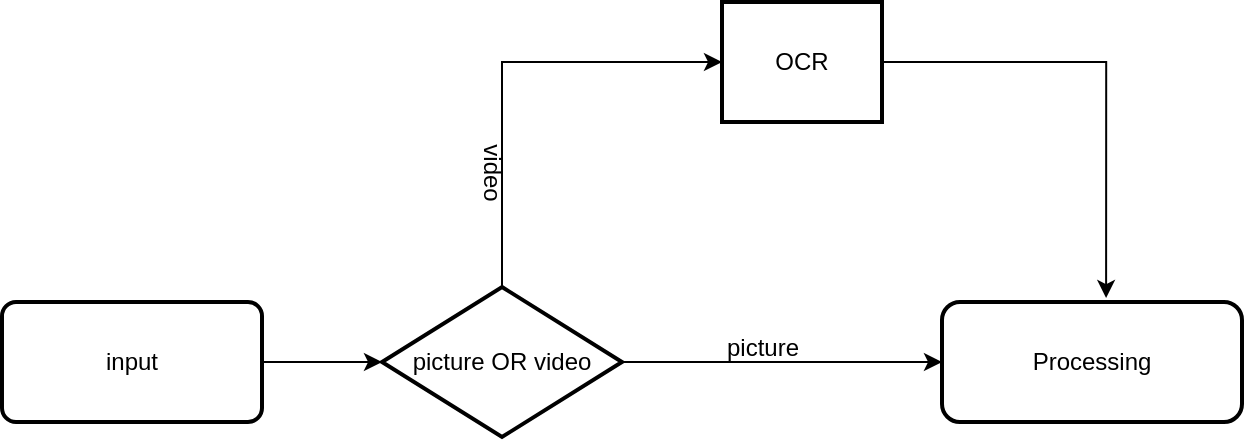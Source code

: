 <mxfile version="21.6.6" type="github">
  <diagram name="第 1 页" id="I7wRqX6o6iVsvMivSF8k">
    <mxGraphModel dx="1050" dy="530" grid="1" gridSize="10" guides="1" tooltips="1" connect="1" arrows="1" fold="1" page="1" pageScale="1" pageWidth="1169" pageHeight="827" math="0" shadow="0">
      <root>
        <mxCell id="0" />
        <mxCell id="1" parent="0" />
        <mxCell id="Kph6k_vnseVxjCQ0fYsG-20" value="" style="edgeStyle=orthogonalEdgeStyle;rounded=0;orthogonalLoop=1;jettySize=auto;html=1;" parent="1" source="Kph6k_vnseVxjCQ0fYsG-18" target="Kph6k_vnseVxjCQ0fYsG-19" edge="1">
          <mxGeometry relative="1" as="geometry" />
        </mxCell>
        <mxCell id="Kph6k_vnseVxjCQ0fYsG-18" value="input" style="rounded=1;whiteSpace=wrap;html=1;absoluteArcSize=1;arcSize=14;strokeWidth=2;" parent="1" vertex="1">
          <mxGeometry x="70" y="210" width="130" height="60" as="geometry" />
        </mxCell>
        <mxCell id="Kph6k_vnseVxjCQ0fYsG-23" value="" style="edgeStyle=orthogonalEdgeStyle;rounded=0;orthogonalLoop=1;jettySize=auto;html=1;" parent="1" source="Kph6k_vnseVxjCQ0fYsG-19" target="Kph6k_vnseVxjCQ0fYsG-22" edge="1">
          <mxGeometry relative="1" as="geometry" />
        </mxCell>
        <mxCell id="Kph6k_vnseVxjCQ0fYsG-29" style="edgeStyle=orthogonalEdgeStyle;rounded=0;orthogonalLoop=1;jettySize=auto;html=1;exitX=0.5;exitY=0;exitDx=0;exitDy=0;exitPerimeter=0;entryX=0;entryY=0.5;entryDx=0;entryDy=0;" parent="1" source="Kph6k_vnseVxjCQ0fYsG-19" target="Kph6k_vnseVxjCQ0fYsG-26" edge="1">
          <mxGeometry relative="1" as="geometry" />
        </mxCell>
        <mxCell id="Kph6k_vnseVxjCQ0fYsG-19" value="picture OR video" style="strokeWidth=2;html=1;shape=mxgraph.flowchart.decision;whiteSpace=wrap;" parent="1" vertex="1">
          <mxGeometry x="260" y="202.5" width="120" height="75" as="geometry" />
        </mxCell>
        <mxCell id="Kph6k_vnseVxjCQ0fYsG-22" value="Processing" style="rounded=1;whiteSpace=wrap;html=1;strokeWidth=2;" parent="1" vertex="1">
          <mxGeometry x="540" y="210" width="150" height="60" as="geometry" />
        </mxCell>
        <mxCell id="Kph6k_vnseVxjCQ0fYsG-30" style="edgeStyle=orthogonalEdgeStyle;rounded=0;orthogonalLoop=1;jettySize=auto;html=1;exitX=1;exitY=0.5;exitDx=0;exitDy=0;entryX=0.547;entryY=-0.033;entryDx=0;entryDy=0;entryPerimeter=0;" parent="1" source="Kph6k_vnseVxjCQ0fYsG-26" target="Kph6k_vnseVxjCQ0fYsG-22" edge="1">
          <mxGeometry relative="1" as="geometry" />
        </mxCell>
        <mxCell id="Kph6k_vnseVxjCQ0fYsG-26" value="OCR" style="whiteSpace=wrap;html=1;strokeWidth=2;" parent="1" vertex="1">
          <mxGeometry x="430" y="60" width="80" height="60" as="geometry" />
        </mxCell>
        <mxCell id="Kph6k_vnseVxjCQ0fYsG-31" value="picture" style="text;html=1;align=center;verticalAlign=middle;resizable=0;points=[];autosize=1;strokeColor=none;fillColor=none;" parent="1" vertex="1">
          <mxGeometry x="420" y="218" width="60" height="30" as="geometry" />
        </mxCell>
        <mxCell id="Kph6k_vnseVxjCQ0fYsG-32" value="video" style="text;html=1;align=center;verticalAlign=middle;resizable=0;points=[];autosize=1;strokeColor=none;fillColor=none;rotation=90;" parent="1" vertex="1">
          <mxGeometry x="290" y="130" width="50" height="30" as="geometry" />
        </mxCell>
      </root>
    </mxGraphModel>
  </diagram>
</mxfile>
